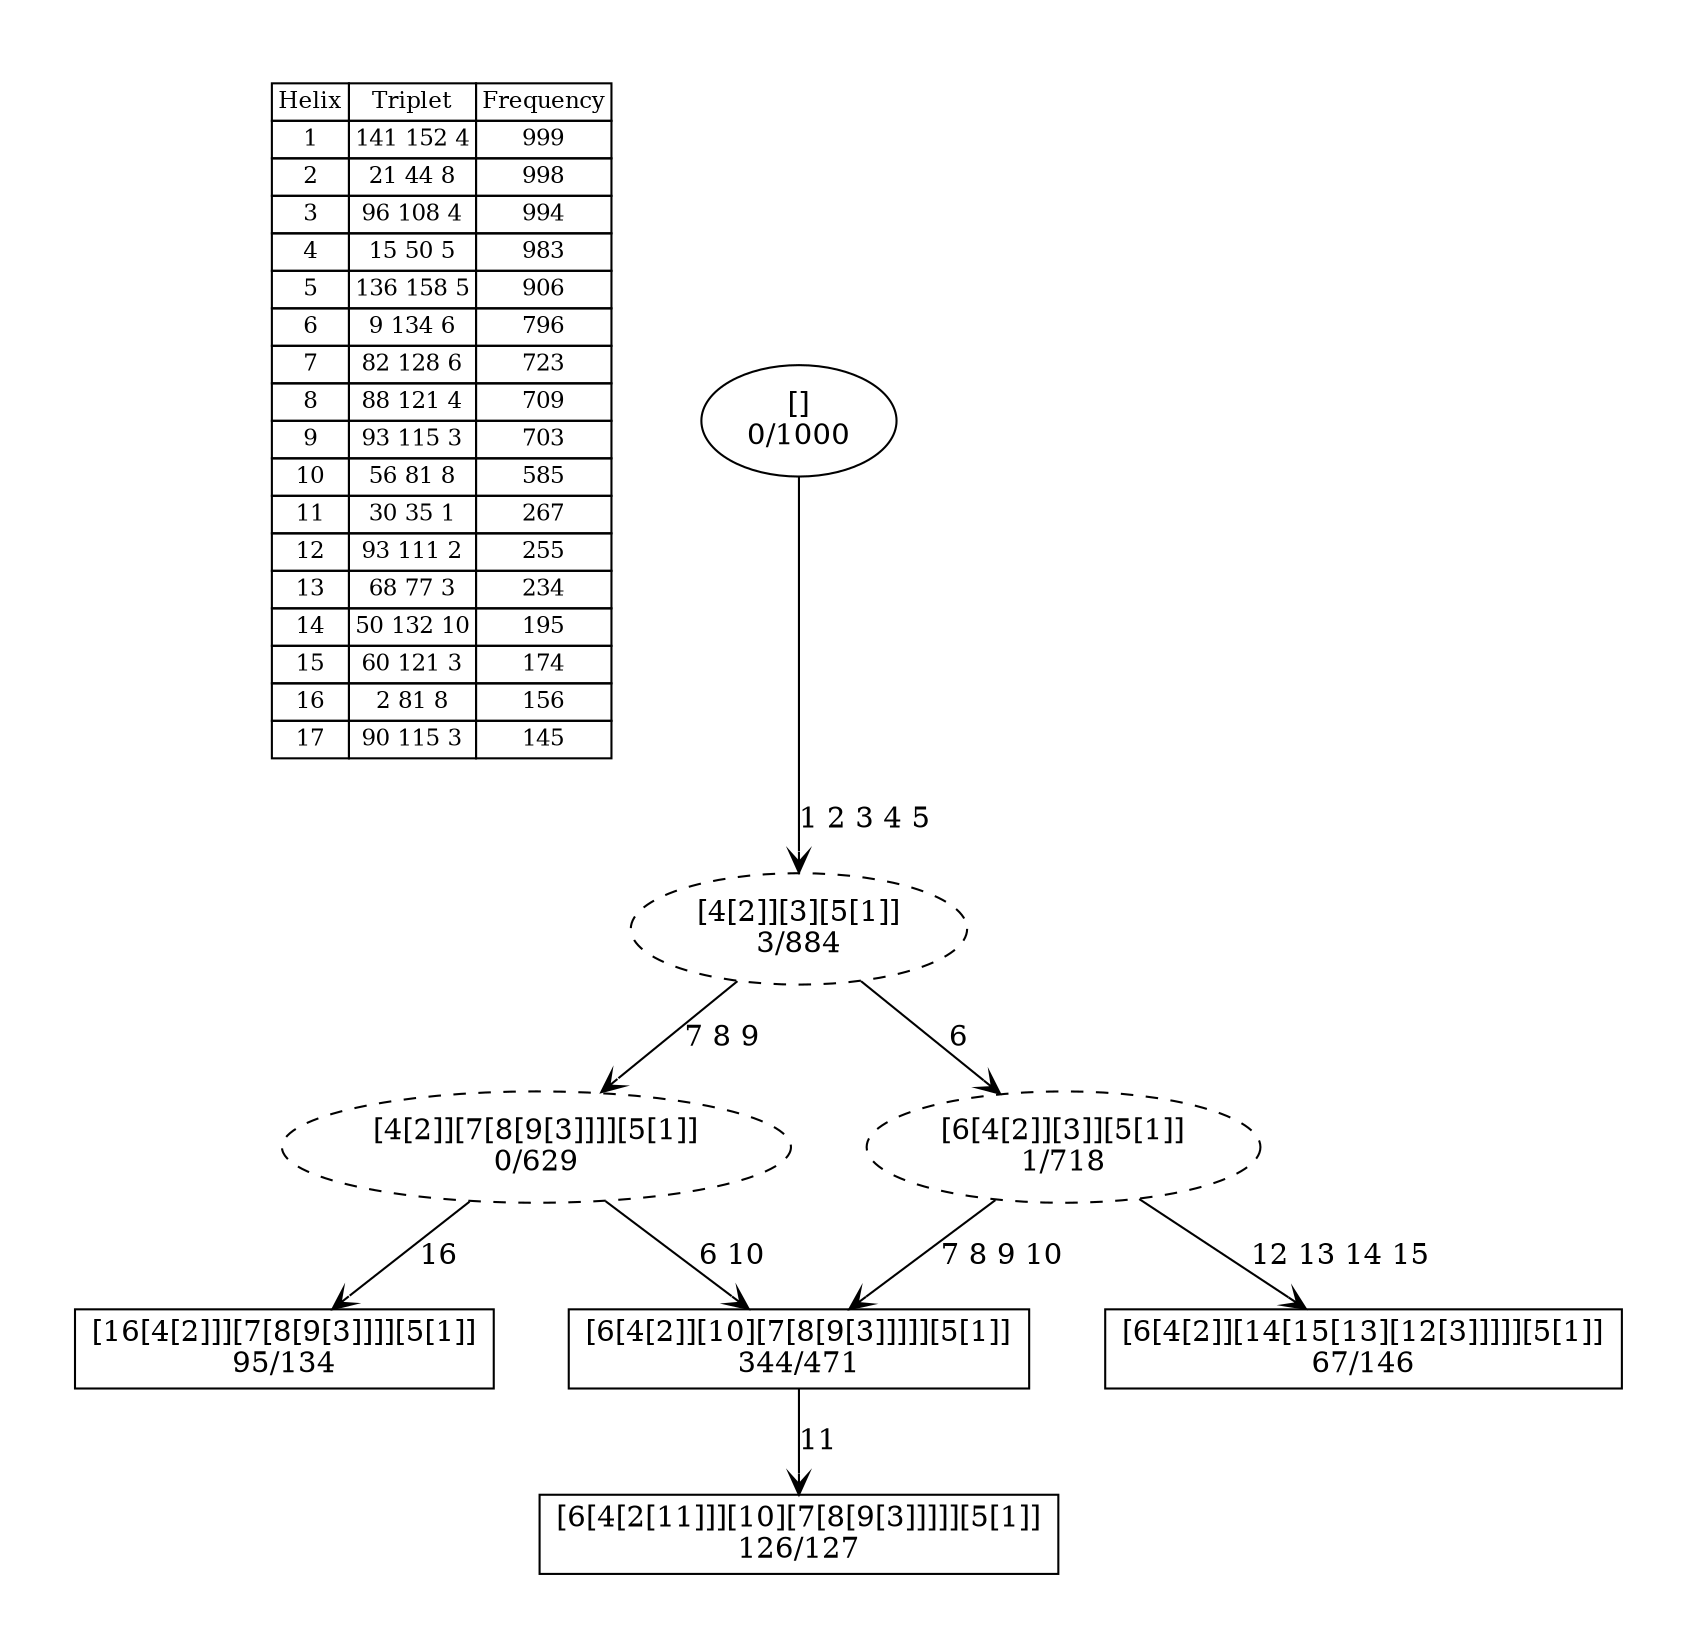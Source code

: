digraph G {
	pad = 0.5;
	nodesep = 0.5;
"legend" [label = < <table border="0" cellborder="1" cellspacing="0"><tr><td>Helix</td><td>Triplet</td><td>Frequency</td></tr>
<tr><td>1</td><td>141 152 4</td><td>999</td></tr>
<tr><td>2</td><td>21 44 8</td><td>998</td></tr>
<tr><td>3</td><td>96 108 4</td><td>994</td></tr>
<tr><td>4</td><td>15 50 5</td><td>983</td></tr>
<tr><td>5</td><td>136 158 5</td><td>906</td></tr>
<tr><td>6</td><td>9 134 6</td><td>796</td></tr>
<tr><td>7</td><td>82 128 6</td><td>723</td></tr>
<tr><td>8</td><td>88 121 4</td><td>709</td></tr>
<tr><td>9</td><td>93 115 3</td><td>703</td></tr>
<tr><td>10</td><td>56 81 8</td><td>585</td></tr>
<tr><td>11</td><td>30 35 1</td><td>267</td></tr>
<tr><td>12</td><td>93 111 2</td><td>255</td></tr>
<tr><td>13</td><td>68 77 3</td><td>234</td></tr>
<tr><td>14</td><td>50 132 10</td><td>195</td></tr>
<tr><td>15</td><td>60 121 3</td><td>174</td></tr>
<tr><td>16</td><td>2 81 8</td><td>156</td></tr>
<tr><td>17</td><td>90 115 3</td><td>145</td></tr>
</table>>, shape = plaintext, fontsize=11];
"1 2 3 4 5 6 7 8 9 10 " [shape = box];
"1 2 3 4 5 6 7 8 9 10 11 " [shape = box];
"1 2 3 4 5 7 8 9 16 " [shape = box];
"1 2 3 4 5 6 12 13 14 15 " [shape = box];
"1 2 3 4 5 7 8 9 " [style = dashed];
"1 2 3 4 5 6 " [style = dashed];
"1 2 3 4 5 " [style = dashed];
"1 2 3 4 5 6 7 8 9 10 " [label = "[6[4[2]][10][7[8[9[3]]]]][5[1]]\n344/471"];
"1 2 3 4 5 6 7 8 9 10 11 " [label = "[6[4[2[11]]][10][7[8[9[3]]]]][5[1]]\n126/127"];
"1 2 3 4 5 7 8 9 16 " [label = "[16[4[2]]][7[8[9[3]]]][5[1]]\n95/134"];
"1 2 3 4 5 6 12 13 14 15 " [label = "[6[4[2]][14[15[13][12[3]]]]][5[1]]\n67/146"];
"1 2 3 4 5 7 8 9 " [label = "[4[2]][7[8[9[3]]]][5[1]]\n0/629"];
"1 2 3 4 5 6 " [label = "[6[4[2]][3]][5[1]]\n1/718"];
"1 2 3 4 5 " [label = "[4[2]][3][5[1]]\n3/884"];
"" [label = "[]\n0/1000"];
"1 2 3 4 5 6 7 8 9 10 " -> "1 2 3 4 5 6 7 8 9 10 11 " [label = "11 ", arrowhead = vee];
"1 2 3 4 5 7 8 9 " -> "1 2 3 4 5 6 7 8 9 10 " [label = "6 10 ", arrowhead = vee];
"1 2 3 4 5 7 8 9 " -> "1 2 3 4 5 7 8 9 16 " [label = "16 ", arrowhead = vee];
"1 2 3 4 5 6 " -> "1 2 3 4 5 6 7 8 9 10 " [label = "7 8 9 10 ", arrowhead = vee];
"1 2 3 4 5 6 " -> "1 2 3 4 5 6 12 13 14 15 " [label = "12 13 14 15 ", arrowhead = vee];
"1 2 3 4 5 " -> "1 2 3 4 5 7 8 9 " [label = "7 8 9 ", arrowhead = vee];
"1 2 3 4 5 " -> "1 2 3 4 5 6 " [label = "6 ", arrowhead = vee];
"" -> "1 2 3 4 5 " [label = "1 2 3 4 5 ", arrowhead = vee];
}
